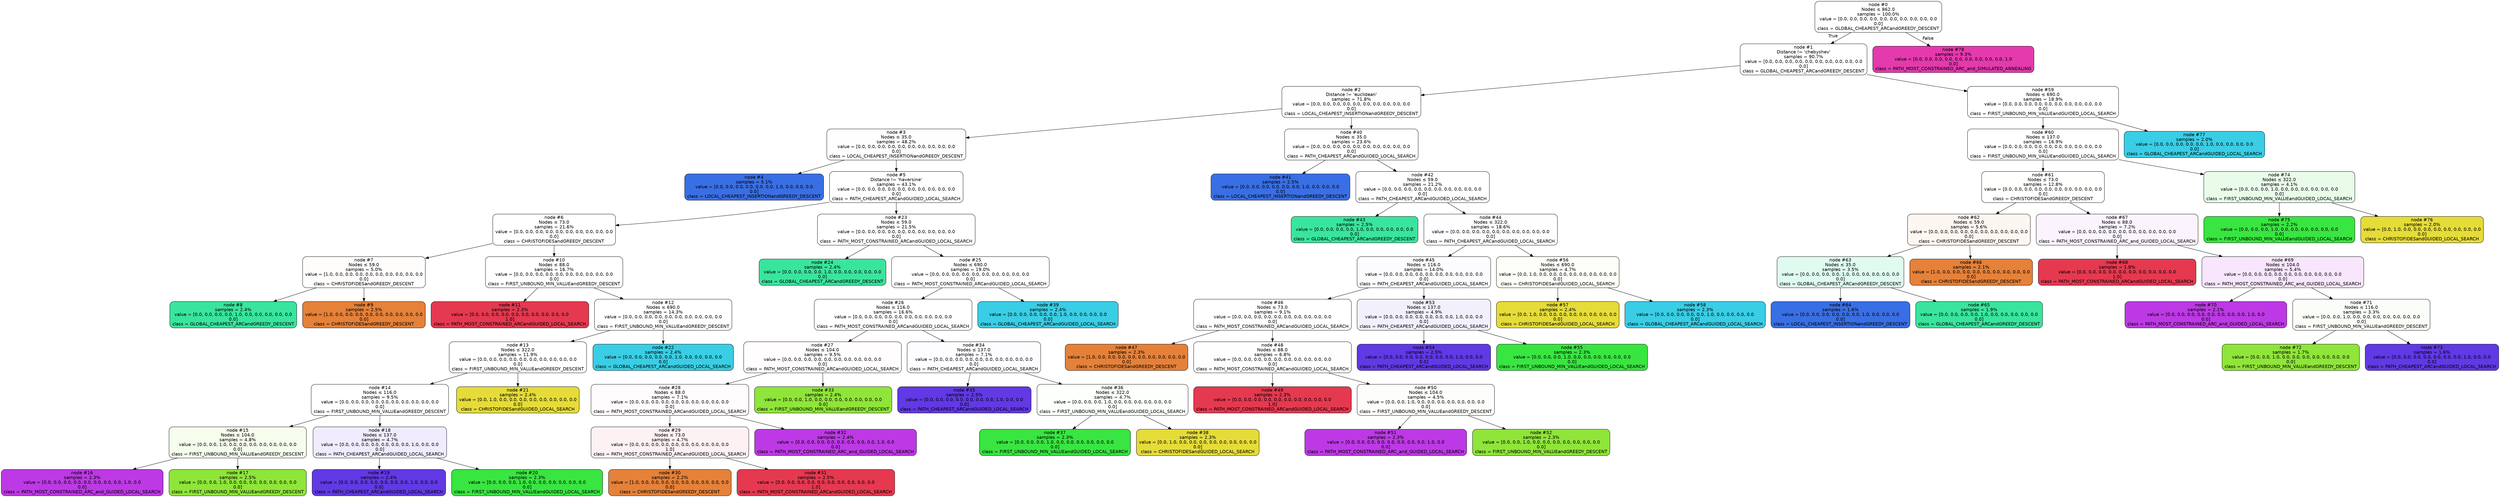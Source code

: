 digraph Tree {
node [shape=box, style="filled, rounded", color="black", fontname="helvetica"] ;
edge [fontname="helvetica"] ;
0 [label=<node #0<br/>Nodes ≤ 862.0<br/>samples = 100.0%<br/>value = [0.0, 0.0, 0.0, 0.0, 0.0, 0.0, 0.0, 0.0, 0.0, 0.0<br/>0.0]<br/>class = GLOBAL_CHEAPEST_ARCandGREEDY_DESCENT>, fillcolor="#ffffff"] ;
1 [label=<node #1<br/>Distance != 'chebyshev'<br/>samples = 90.7%<br/>value = [0.0, 0.0, 0.0, 0.0, 0.0, 0.0, 0.0, 0.0, 0.0, 0.0<br/>0.0]<br/>class = GLOBAL_CHEAPEST_ARCandGREEDY_DESCENT>, fillcolor="#ffffff"] ;
0 -> 1 [labeldistance=2.5, labelangle=45, headlabel="True"] ;
2 [label=<node #2<br/>Distance != 'euclidean'<br/>samples = 71.8%<br/>value = [0.0, 0.0, 0.0, 0.0, 0.0, 0.0, 0.0, 0.0, 0.0, 0.0<br/>0.0]<br/>class = LOCAL_CHEAPEST_INSERTIONandGREEDY_DESCENT>, fillcolor="#fefeff"] ;
1 -> 2 ;
3 [label=<node #3<br/>Nodes ≤ 35.0<br/>samples = 48.2%<br/>value = [0.0, 0.0, 0.0, 0.0, 0.0, 0.0, 0.0, 0.0, 0.0, 0.0<br/>0.0]<br/>class = LOCAL_CHEAPEST_INSERTIONandGREEDY_DESCENT>, fillcolor="#fefeff"] ;
2 -> 3 ;
4 [label=<node #4<br/>samples = 5.1%<br/>value = [0.0, 0.0, 0.0, 0.0, 0.0, 0.0, 1.0, 0.0, 0.0, 0.0<br/>0.0]<br/>class = LOCAL_CHEAPEST_INSERTIONandGREEDY_DESCENT>, fillcolor="#396fe5"] ;
3 -> 4 ;
5 [label=<node #5<br/>Distance != 'haversine'<br/>samples = 43.1%<br/>value = [0.0, 0.0, 0.0, 0.0, 0.0, 0.0, 0.0, 0.0, 0.0, 0.0<br/>0.0]<br/>class = PATH_CHEAPEST_ARCandGUIDED_LOCAL_SEARCH>, fillcolor="#ffffff"] ;
3 -> 5 ;
6 [label=<node #6<br/>Nodes ≤ 73.0<br/>samples = 21.6%<br/>value = [0.0, 0.0, 0.0, 0.0, 0.0, 0.0, 0.0, 0.0, 0.0, 0.0<br/>0.0]<br/>class = CHRISTOFIDESandGREEDY_DESCENT>, fillcolor="#ffffff"] ;
5 -> 6 ;
7 [label=<node #7<br/>Nodes ≤ 59.0<br/>samples = 5.0%<br/>value = [1.0, 0.0, 0.0, 0.0, 0.0, 0.0, 0.0, 0.0, 0.0, 0.0<br/>0.0]<br/>class = CHRISTOFIDESandGREEDY_DESCENT>, fillcolor="#fffdfc"] ;
6 -> 7 ;
8 [label=<node #8<br/>samples = 2.4%<br/>value = [0.0, 0.0, 0.0, 0.0, 1.0, 0.0, 0.0, 0.0, 0.0, 0.0<br/>0.0]<br/>class = GLOBAL_CHEAPEST_ARCandGREEDY_DESCENT>, fillcolor="#39e59d"] ;
7 -> 8 ;
9 [label=<node #9<br/>samples = 2.5%<br/>value = [1.0, 0.0, 0.0, 0.0, 0.0, 0.0, 0.0, 0.0, 0.0, 0.0<br/>0.0]<br/>class = CHRISTOFIDESandGREEDY_DESCENT>, fillcolor="#e58139"] ;
7 -> 9 ;
10 [label=<node #10<br/>Nodes ≤ 88.0<br/>samples = 16.7%<br/>value = [0.0, 0.0, 0.0, 0.0, 0.0, 0.0, 0.0, 0.0, 0.0, 0.0<br/>0.0]<br/>class = FIRST_UNBOUND_MIN_VALUEandGREEDY_DESCENT>, fillcolor="#ffffff"] ;
6 -> 10 ;
11 [label=<node #11<br/>samples = 2.3%<br/>value = [0.0, 0.0, 0.0, 0.0, 0.0, 0.0, 0.0, 0.0, 0.0, 0.0<br/>1.0]<br/>class = PATH_MOST_CONSTRAINED_ARCandGUIDED_LOCAL_SEARCH>, fillcolor="#e53950"] ;
10 -> 11 ;
12 [label=<node #12<br/>Nodes ≤ 690.0<br/>samples = 14.3%<br/>value = [0.0, 0.0, 0.0, 0.0, 0.0, 0.0, 0.0, 0.0, 0.0, 0.0<br/>0.0]<br/>class = FIRST_UNBOUND_MIN_VALUEandGREEDY_DESCENT>, fillcolor="#ffffff"] ;
10 -> 12 ;
13 [label=<node #13<br/>Nodes ≤ 322.0<br/>samples = 11.9%<br/>value = [0.0, 0.0, 0.0, 0.0, 0.0, 0.0, 0.0, 0.0, 0.0, 0.0<br/>0.0]<br/>class = FIRST_UNBOUND_MIN_VALUEandGREEDY_DESCENT>, fillcolor="#ffffff"] ;
12 -> 13 ;
14 [label=<node #14<br/>Nodes ≤ 116.0<br/>samples = 9.5%<br/>value = [0.0, 0.0, 0.0, 0.0, 0.0, 0.0, 0.0, 0.0, 0.0, 0.0<br/>0.0]<br/>class = FIRST_UNBOUND_MIN_VALUEandGREEDY_DESCENT>, fillcolor="#ffffff"] ;
13 -> 14 ;
15 [label=<node #15<br/>Nodes ≤ 104.0<br/>samples = 4.8%<br/>value = [0.0, 0.0, 1.0, 0.0, 0.0, 0.0, 0.0, 0.0, 0.0, 0.0<br/>0.0]<br/>class = FIRST_UNBOUND_MIN_VALUEandGREEDY_DESCENT>, fillcolor="#f5fded"] ;
14 -> 15 ;
16 [label=<node #16<br/>samples = 2.3%<br/>value = [0.0, 0.0, 0.0, 0.0, 0.0, 0.0, 0.0, 0.0, 1.0, 0.0<br/>0.0]<br/>class = PATH_MOST_CONSTRAINED_ARC_and_GUIDED_LOCAL_SEARCH>, fillcolor="#bd39e5"] ;
15 -> 16 ;
17 [label=<node #17<br/>samples = 2.5%<br/>value = [0.0, 0.0, 1.0, 0.0, 0.0, 0.0, 0.0, 0.0, 0.0, 0.0<br/>0.0]<br/>class = FIRST_UNBOUND_MIN_VALUEandGREEDY_DESCENT>, fillcolor="#8fe539"] ;
15 -> 17 ;
18 [label=<node #18<br/>Nodes ≤ 137.0<br/>samples = 4.7%<br/>value = [0.0, 0.0, 0.0, 0.0, 0.0, 0.0, 0.0, 1.0, 0.0, 0.0<br/>0.0]<br/>class = PATH_CHEAPEST_ARCandGUIDED_LOCAL_SEARCH>, fillcolor="#f0ecfd"] ;
14 -> 18 ;
19 [label=<node #19<br/>samples = 2.4%<br/>value = [0.0, 0.0, 0.0, 0.0, 0.0, 0.0, 0.0, 1.0, 0.0, 0.0<br/>0.0]<br/>class = PATH_CHEAPEST_ARCandGUIDED_LOCAL_SEARCH>, fillcolor="#6139e5"] ;
18 -> 19 ;
20 [label=<node #20<br/>samples = 2.3%<br/>value = [0.0, 0.0, 0.0, 1.0, 0.0, 0.0, 0.0, 0.0, 0.0, 0.0<br/>0.0]<br/>class = FIRST_UNBOUND_MIN_VALUEandGUIDED_LOCAL_SEARCH>, fillcolor="#39e541"] ;
18 -> 20 ;
21 [label=<node #21<br/>samples = 2.4%<br/>value = [0.0, 1.0, 0.0, 0.0, 0.0, 0.0, 0.0, 0.0, 0.0, 0.0<br/>0.0]<br/>class = CHRISTOFIDESandGUIDED_LOCAL_SEARCH>, fillcolor="#e5dc39"] ;
13 -> 21 ;
22 [label=<node #22<br/>samples = 2.4%<br/>value = [0.0, 0.0, 0.0, 0.0, 0.0, 1.0, 0.0, 0.0, 0.0, 0.0<br/>0.0]<br/>class = GLOBAL_CHEAPEST_ARCandGUIDED_LOCAL_SEARCH>, fillcolor="#39cee5"] ;
12 -> 22 ;
23 [label=<node #23<br/>Nodes ≤ 59.0<br/>samples = 21.5%<br/>value = [0.0, 0.0, 0.0, 0.0, 0.0, 0.0, 0.0, 0.0, 0.0, 0.0<br/>0.0]<br/>class = PATH_MOST_CONSTRAINED_ARCandGUIDED_LOCAL_SEARCH>, fillcolor="#ffffff"] ;
5 -> 23 ;
24 [label=<node #24<br/>samples = 2.4%<br/>value = [0.0, 0.0, 0.0, 0.0, 1.0, 0.0, 0.0, 0.0, 0.0, 0.0<br/>0.0]<br/>class = GLOBAL_CHEAPEST_ARCandGREEDY_DESCENT>, fillcolor="#39e59d"] ;
23 -> 24 ;
25 [label=<node #25<br/>Nodes ≤ 690.0<br/>samples = 19.0%<br/>value = [0.0, 0.0, 0.0, 0.0, 0.0, 0.0, 0.0, 0.0, 0.0, 0.0<br/>0.0]<br/>class = PATH_MOST_CONSTRAINED_ARCandGUIDED_LOCAL_SEARCH>, fillcolor="#ffffff"] ;
23 -> 25 ;
26 [label=<node #26<br/>Nodes ≤ 116.0<br/>samples = 16.6%<br/>value = [0.0, 0.0, 0.0, 0.0, 0.0, 0.0, 0.0, 0.0, 0.0, 0.0<br/>0.0]<br/>class = PATH_MOST_CONSTRAINED_ARCandGUIDED_LOCAL_SEARCH>, fillcolor="#ffffff"] ;
25 -> 26 ;
27 [label=<node #27<br/>Nodes ≤ 104.0<br/>samples = 9.5%<br/>value = [0.0, 0.0, 0.0, 0.0, 0.0, 0.0, 0.0, 0.0, 0.0, 0.0<br/>0.0]<br/>class = PATH_MOST_CONSTRAINED_ARCandGUIDED_LOCAL_SEARCH>, fillcolor="#fffdfd"] ;
26 -> 27 ;
28 [label=<node #28<br/>Nodes ≤ 88.0<br/>samples = 7.1%<br/>value = [0.0, 0.0, 0.0, 0.0, 0.0, 0.0, 0.0, 0.0, 0.0, 0.0<br/>0.0]<br/>class = PATH_MOST_CONSTRAINED_ARCandGUIDED_LOCAL_SEARCH>, fillcolor="#fffcfd"] ;
27 -> 28 ;
29 [label=<node #29<br/>Nodes ≤ 73.0<br/>samples = 4.7%<br/>value = [0.0, 0.0, 0.0, 0.0, 0.0, 0.0, 0.0, 0.0, 0.0, 0.0<br/>1.0]<br/>class = PATH_MOST_CONSTRAINED_ARCandGUIDED_LOCAL_SEARCH>, fillcolor="#fdf1f3"] ;
28 -> 29 ;
30 [label=<node #30<br/>samples = 2.2%<br/>value = [1.0, 0.0, 0.0, 0.0, 0.0, 0.0, 0.0, 0.0, 0.0, 0.0<br/>0.0]<br/>class = CHRISTOFIDESandGREEDY_DESCENT>, fillcolor="#e58139"] ;
29 -> 30 ;
31 [label=<node #31<br/>samples = 2.5%<br/>value = [0.0, 0.0, 0.0, 0.0, 0.0, 0.0, 0.0, 0.0, 0.0, 0.0<br/>1.0]<br/>class = PATH_MOST_CONSTRAINED_ARCandGUIDED_LOCAL_SEARCH>, fillcolor="#e53950"] ;
29 -> 31 ;
32 [label=<node #32<br/>samples = 2.4%<br/>value = [0.0, 0.0, 0.0, 0.0, 0.0, 0.0, 0.0, 0.0, 1.0, 0.0<br/>0.0]<br/>class = PATH_MOST_CONSTRAINED_ARC_and_GUIDED_LOCAL_SEARCH>, fillcolor="#bd39e5"] ;
28 -> 32 ;
33 [label=<node #33<br/>samples = 2.4%<br/>value = [0.0, 0.0, 1.0, 0.0, 0.0, 0.0, 0.0, 0.0, 0.0, 0.0<br/>0.0]<br/>class = FIRST_UNBOUND_MIN_VALUEandGREEDY_DESCENT>, fillcolor="#8fe539"] ;
27 -> 33 ;
34 [label=<node #34<br/>Nodes ≤ 137.0<br/>samples = 7.1%<br/>value = [0.0, 0.0, 0.0, 0.0, 0.0, 0.0, 0.0, 0.0, 0.0, 0.0<br/>0.0]<br/>class = PATH_CHEAPEST_ARCandGUIDED_LOCAL_SEARCH>, fillcolor="#fdfcff"] ;
26 -> 34 ;
35 [label=<node #35<br/>samples = 2.5%<br/>value = [0.0, 0.0, 0.0, 0.0, 0.0, 0.0, 0.0, 1.0, 0.0, 0.0<br/>0.0]<br/>class = PATH_CHEAPEST_ARCandGUIDED_LOCAL_SEARCH>, fillcolor="#6139e5"] ;
34 -> 35 ;
36 [label=<node #36<br/>Nodes ≤ 322.0<br/>samples = 4.7%<br/>value = [0.0, 0.0, 0.0, 1.0, 0.0, 0.0, 0.0, 0.0, 0.0, 0.0<br/>0.0]<br/>class = FIRST_UNBOUND_MIN_VALUEandGUIDED_LOCAL_SEARCH>, fillcolor="#fcfffc"] ;
34 -> 36 ;
37 [label=<node #37<br/>samples = 2.3%<br/>value = [0.0, 0.0, 0.0, 1.0, 0.0, 0.0, 0.0, 0.0, 0.0, 0.0<br/>0.0]<br/>class = FIRST_UNBOUND_MIN_VALUEandGUIDED_LOCAL_SEARCH>, fillcolor="#39e541"] ;
36 -> 37 ;
38 [label=<node #38<br/>samples = 2.3%<br/>value = [0.0, 1.0, 0.0, 0.0, 0.0, 0.0, 0.0, 0.0, 0.0, 0.0<br/>0.0]<br/>class = CHRISTOFIDESandGUIDED_LOCAL_SEARCH>, fillcolor="#e5dc39"] ;
36 -> 38 ;
39 [label=<node #39<br/>samples = 2.4%<br/>value = [0.0, 0.0, 0.0, 0.0, 0.0, 1.0, 0.0, 0.0, 0.0, 0.0<br/>0.0]<br/>class = GLOBAL_CHEAPEST_ARCandGUIDED_LOCAL_SEARCH>, fillcolor="#39cee5"] ;
25 -> 39 ;
40 [label=<node #40<br/>Nodes ≤ 35.0<br/>samples = 23.6%<br/>value = [0.0, 0.0, 0.0, 0.0, 0.0, 0.0, 0.0, 0.0, 0.0, 0.0<br/>0.0]<br/>class = PATH_CHEAPEST_ARCandGUIDED_LOCAL_SEARCH>, fillcolor="#ffffff"] ;
2 -> 40 ;
41 [label=<node #41<br/>samples = 2.5%<br/>value = [0.0, 0.0, 0.0, 0.0, 0.0, 0.0, 1.0, 0.0, 0.0, 0.0<br/>0.0]<br/>class = LOCAL_CHEAPEST_INSERTIONandGREEDY_DESCENT>, fillcolor="#396fe5"] ;
40 -> 41 ;
42 [label=<node #42<br/>Nodes ≤ 59.0<br/>samples = 21.2%<br/>value = [0.0, 0.0, 0.0, 0.0, 0.0, 0.0, 0.0, 0.0, 0.0, 0.0<br/>0.0]<br/>class = PATH_CHEAPEST_ARCandGUIDED_LOCAL_SEARCH>, fillcolor="#ffffff"] ;
40 -> 42 ;
43 [label=<node #43<br/>samples = 2.5%<br/>value = [0.0, 0.0, 0.0, 0.0, 1.0, 0.0, 0.0, 0.0, 0.0, 0.0<br/>0.0]<br/>class = GLOBAL_CHEAPEST_ARCandGREEDY_DESCENT>, fillcolor="#39e59d"] ;
42 -> 43 ;
44 [label=<node #44<br/>Nodes ≤ 322.0<br/>samples = 18.6%<br/>value = [0.0, 0.0, 0.0, 0.0, 0.0, 0.0, 0.0, 0.0, 0.0, 0.0<br/>0.0]<br/>class = PATH_CHEAPEST_ARCandGUIDED_LOCAL_SEARCH>, fillcolor="#fefdff"] ;
42 -> 44 ;
45 [label=<node #45<br/>Nodes ≤ 116.0<br/>samples = 14.0%<br/>value = [0.0, 0.0, 0.0, 0.0, 0.0, 0.0, 0.0, 0.0, 0.0, 0.0<br/>0.0]<br/>class = PATH_CHEAPEST_ARCandGUIDED_LOCAL_SEARCH>, fillcolor="#fcfcff"] ;
44 -> 45 ;
46 [label=<node #46<br/>Nodes ≤ 73.0<br/>samples = 9.1%<br/>value = [0.0, 0.0, 0.0, 0.0, 0.0, 0.0, 0.0, 0.0, 0.0, 0.0<br/>0.0]<br/>class = PATH_MOST_CONSTRAINED_ARCandGUIDED_LOCAL_SEARCH>, fillcolor="#ffffff"] ;
45 -> 46 ;
47 [label=<node #47<br/>samples = 2.3%<br/>value = [1.0, 0.0, 0.0, 0.0, 0.0, 0.0, 0.0, 0.0, 0.0, 0.0<br/>0.0]<br/>class = CHRISTOFIDESandGREEDY_DESCENT>, fillcolor="#e58139"] ;
46 -> 47 ;
48 [label=<node #48<br/>Nodes ≤ 88.0<br/>samples = 6.8%<br/>value = [0.0, 0.0, 0.0, 0.0, 0.0, 0.0, 0.0, 0.0, 0.0, 0.0<br/>0.0]<br/>class = PATH_MOST_CONSTRAINED_ARCandGUIDED_LOCAL_SEARCH>, fillcolor="#fffefe"] ;
46 -> 48 ;
49 [label=<node #49<br/>samples = 2.3%<br/>value = [0.0, 0.0, 0.0, 0.0, 0.0, 0.0, 0.0, 0.0, 0.0, 0.0<br/>1.0]<br/>class = PATH_MOST_CONSTRAINED_ARCandGUIDED_LOCAL_SEARCH>, fillcolor="#e53950"] ;
48 -> 49 ;
50 [label=<node #50<br/>Nodes ≤ 104.0<br/>samples = 4.5%<br/>value = [0.0, 0.0, 1.0, 0.0, 0.0, 0.0, 0.0, 0.0, 0.0, 0.0<br/>0.0]<br/>class = FIRST_UNBOUND_MIN_VALUEandGREEDY_DESCENT>, fillcolor="#fdfefb"] ;
48 -> 50 ;
51 [label=<node #51<br/>samples = 2.3%<br/>value = [0.0, 0.0, 0.0, 0.0, 0.0, 0.0, 0.0, 0.0, 1.0, 0.0<br/>0.0]<br/>class = PATH_MOST_CONSTRAINED_ARC_and_GUIDED_LOCAL_SEARCH>, fillcolor="#bd39e5"] ;
50 -> 51 ;
52 [label=<node #52<br/>samples = 2.3%<br/>value = [0.0, 0.0, 1.0, 0.0, 0.0, 0.0, 0.0, 0.0, 0.0, 0.0<br/>0.0]<br/>class = FIRST_UNBOUND_MIN_VALUEandGREEDY_DESCENT>, fillcolor="#8fe539"] ;
50 -> 52 ;
53 [label=<node #53<br/>Nodes ≤ 137.0<br/>samples = 4.9%<br/>value = [0.0, 0.0, 0.0, 0.0, 0.0, 0.0, 0.0, 1.0, 0.0, 0.0<br/>0.0]<br/>class = PATH_CHEAPEST_ARCandGUIDED_LOCAL_SEARCH>, fillcolor="#f3f0fd"] ;
45 -> 53 ;
54 [label=<node #54<br/>samples = 2.5%<br/>value = [0.0, 0.0, 0.0, 0.0, 0.0, 0.0, 0.0, 1.0, 0.0, 0.0<br/>0.0]<br/>class = PATH_CHEAPEST_ARCandGUIDED_LOCAL_SEARCH>, fillcolor="#6139e5"] ;
53 -> 54 ;
55 [label=<node #55<br/>samples = 2.3%<br/>value = [0.0, 0.0, 0.0, 1.0, 0.0, 0.0, 0.0, 0.0, 0.0, 0.0<br/>0.0]<br/>class = FIRST_UNBOUND_MIN_VALUEandGUIDED_LOCAL_SEARCH>, fillcolor="#39e541"] ;
53 -> 55 ;
56 [label=<node #56<br/>Nodes ≤ 690.0<br/>samples = 4.7%<br/>value = [0.0, 1.0, 0.0, 0.0, 0.0, 0.0, 0.0, 0.0, 0.0, 0.0<br/>0.0]<br/>class = CHRISTOFIDESandGUIDED_LOCAL_SEARCH>, fillcolor="#fefef8"] ;
44 -> 56 ;
57 [label=<node #57<br/>samples = 2.4%<br/>value = [0.0, 1.0, 0.0, 0.0, 0.0, 0.0, 0.0, 0.0, 0.0, 0.0<br/>0.0]<br/>class = CHRISTOFIDESandGUIDED_LOCAL_SEARCH>, fillcolor="#e5dc39"] ;
56 -> 57 ;
58 [label=<node #58<br/>samples = 2.3%<br/>value = [0.0, 0.0, 0.0, 0.0, 0.0, 1.0, 0.0, 0.0, 0.0, 0.0<br/>0.0]<br/>class = GLOBAL_CHEAPEST_ARCandGUIDED_LOCAL_SEARCH>, fillcolor="#39cee5"] ;
56 -> 58 ;
59 [label=<node #59<br/>Nodes ≤ 690.0<br/>samples = 18.9%<br/>value = [0.0, 0.0, 0.0, 0.0, 0.0, 0.0, 0.0, 0.0, 0.0, 0.0<br/>0.0]<br/>class = FIRST_UNBOUND_MIN_VALUEandGUIDED_LOCAL_SEARCH>, fillcolor="#ffffff"] ;
1 -> 59 ;
60 [label=<node #60<br/>Nodes ≤ 137.0<br/>samples = 16.9%<br/>value = [0.0, 0.0, 0.0, 0.0, 0.0, 0.0, 0.0, 0.0, 0.0, 0.0<br/>0.0]<br/>class = FIRST_UNBOUND_MIN_VALUEandGUIDED_LOCAL_SEARCH>, fillcolor="#ffffff"] ;
59 -> 60 ;
61 [label=<node #61<br/>Nodes ≤ 73.0<br/>samples = 12.8%<br/>value = [0.0, 0.0, 0.0, 0.0, 0.0, 0.0, 0.0, 0.0, 0.0, 0.0<br/>0.0]<br/>class = CHRISTOFIDESandGREEDY_DESCENT>, fillcolor="#fffffe"] ;
60 -> 61 ;
62 [label=<node #62<br/>Nodes ≤ 59.0<br/>samples = 5.6%<br/>value = [0.0, 0.0, 0.0, 0.0, 0.0, 0.0, 0.0, 0.0, 0.0, 0.0<br/>0.0]<br/>class = CHRISTOFIDESandGREEDY_DESCENT>, fillcolor="#fdf7f2"] ;
61 -> 62 ;
63 [label=<node #63<br/>Nodes ≤ 35.0<br/>samples = 3.5%<br/>value = [0.0, 0.0, 0.0, 0.0, 1.0, 0.0, 0.0, 0.0, 0.0, 0.0<br/>0.0]<br/>class = GLOBAL_CHEAPEST_ARCandGREEDY_DESCENT>, fillcolor="#dffbef"] ;
62 -> 63 ;
64 [label=<node #64<br/>samples = 1.6%<br/>value = [0.0, 0.0, 0.0, 0.0, 0.0, 0.0, 1.0, 0.0, 0.0, 0.0<br/>0.0]<br/>class = LOCAL_CHEAPEST_INSERTIONandGREEDY_DESCENT>, fillcolor="#396fe5"] ;
63 -> 64 ;
65 [label=<node #65<br/>samples = 1.9%<br/>value = [0.0, 0.0, 0.0, 0.0, 1.0, 0.0, 0.0, 0.0, 0.0, 0.0<br/>0.0]<br/>class = GLOBAL_CHEAPEST_ARCandGREEDY_DESCENT>, fillcolor="#39e59d"] ;
63 -> 65 ;
66 [label=<node #66<br/>samples = 2.1%<br/>value = [1.0, 0.0, 0.0, 0.0, 0.0, 0.0, 0.0, 0.0, 0.0, 0.0<br/>0.0]<br/>class = CHRISTOFIDESandGREEDY_DESCENT>, fillcolor="#e58139"] ;
62 -> 66 ;
67 [label=<node #67<br/>Nodes ≤ 88.0<br/>samples = 7.2%<br/>value = [0.0, 0.0, 0.0, 0.0, 0.0, 0.0, 0.0, 0.0, 0.0, 0.0<br/>0.0]<br/>class = PATH_MOST_CONSTRAINED_ARC_and_GUIDED_LOCAL_SEARCH>, fillcolor="#fbf4fe"] ;
61 -> 67 ;
68 [label=<node #68<br/>samples = 1.8%<br/>value = [0.0, 0.0, 0.0, 0.0, 0.0, 0.0, 0.0, 0.0, 0.0, 0.0<br/>1.0]<br/>class = PATH_MOST_CONSTRAINED_ARCandGUIDED_LOCAL_SEARCH>, fillcolor="#e53950"] ;
67 -> 68 ;
69 [label=<node #69<br/>Nodes ≤ 104.0<br/>samples = 5.4%<br/>value = [0.0, 0.0, 0.0, 0.0, 0.0, 0.0, 0.0, 0.0, 0.0, 0.0<br/>0.0]<br/>class = PATH_MOST_CONSTRAINED_ARC_and_GUIDED_LOCAL_SEARCH>, fillcolor="#f7e6fc"] ;
67 -> 69 ;
70 [label=<node #70<br/>samples = 2.1%<br/>value = [0.0, 0.0, 0.0, 0.0, 0.0, 0.0, 0.0, 0.0, 1.0, 0.0<br/>0.0]<br/>class = PATH_MOST_CONSTRAINED_ARC_and_GUIDED_LOCAL_SEARCH>, fillcolor="#bd39e5"] ;
69 -> 70 ;
71 [label=<node #71<br/>Nodes ≤ 116.0<br/>samples = 3.3%<br/>value = [0.0, 0.0, 1.0, 0.0, 0.0, 0.0, 0.0, 0.0, 0.0, 0.0<br/>0.0]<br/>class = FIRST_UNBOUND_MIN_VALUEandGREEDY_DESCENT>, fillcolor="#fbfef8"] ;
69 -> 71 ;
72 [label=<node #72<br/>samples = 1.7%<br/>value = [0.0, 0.0, 1.0, 0.0, 0.0, 0.0, 0.0, 0.0, 0.0, 0.0<br/>0.0]<br/>class = FIRST_UNBOUND_MIN_VALUEandGREEDY_DESCENT>, fillcolor="#8fe539"] ;
71 -> 72 ;
73 [label=<node #73<br/>samples = 1.6%<br/>value = [0.0, 0.0, 0.0, 0.0, 0.0, 0.0, 0.0, 1.0, 0.0, 0.0<br/>0.0]<br/>class = PATH_CHEAPEST_ARCandGUIDED_LOCAL_SEARCH>, fillcolor="#6139e5"] ;
71 -> 73 ;
74 [label=<node #74<br/>Nodes ≤ 322.0<br/>samples = 4.1%<br/>value = [0.0, 0.0, 0.0, 1.0, 0.0, 0.0, 0.0, 0.0, 0.0, 0.0<br/>0.0]<br/>class = FIRST_UNBOUND_MIN_VALUEandGUIDED_LOCAL_SEARCH>, fillcolor="#e9fcea"] ;
60 -> 74 ;
75 [label=<node #75<br/>samples = 2.2%<br/>value = [0.0, 0.0, 0.0, 1.0, 0.0, 0.0, 0.0, 0.0, 0.0, 0.0<br/>0.0]<br/>class = FIRST_UNBOUND_MIN_VALUEandGUIDED_LOCAL_SEARCH>, fillcolor="#39e541"] ;
74 -> 75 ;
76 [label=<node #76<br/>samples = 2.0%<br/>value = [0.0, 1.0, 0.0, 0.0, 0.0, 0.0, 0.0, 0.0, 0.0, 0.0<br/>0.0]<br/>class = CHRISTOFIDESandGUIDED_LOCAL_SEARCH>, fillcolor="#e5dc39"] ;
74 -> 76 ;
77 [label=<node #77<br/>samples = 2.0%<br/>value = [0.0, 0.0, 0.0, 0.0, 0.0, 1.0, 0.0, 0.0, 0.0, 0.0<br/>0.0]<br/>class = GLOBAL_CHEAPEST_ARCandGUIDED_LOCAL_SEARCH>, fillcolor="#39cee5"] ;
59 -> 77 ;
78 [label=<node #78<br/>samples = 9.3%<br/>value = [0.0, 0.0, 0.0, 0.0, 0.0, 0.0, 0.0, 0.0, 0.0, 1.0<br/>0.0]<br/>class = PATH_MOST_CONSTRAINED_ARC_and_SIMULATED_ANNEALING>, fillcolor="#e539ae"] ;
0 -> 78 [labeldistance=2.5, labelangle=-45, headlabel="False"] ;
}